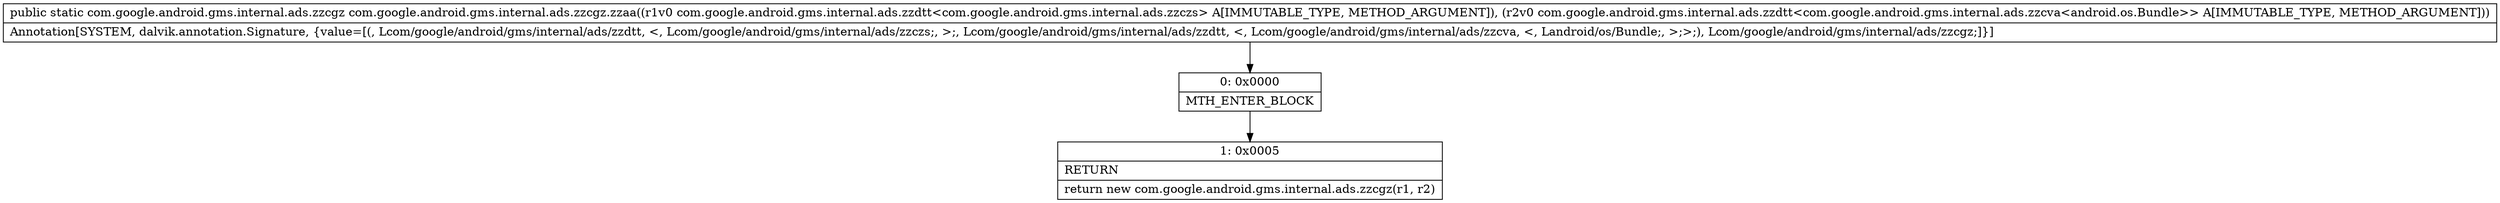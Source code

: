 digraph "CFG forcom.google.android.gms.internal.ads.zzcgz.zzaa(Lcom\/google\/android\/gms\/internal\/ads\/zzdtt;Lcom\/google\/android\/gms\/internal\/ads\/zzdtt;)Lcom\/google\/android\/gms\/internal\/ads\/zzcgz;" {
Node_0 [shape=record,label="{0\:\ 0x0000|MTH_ENTER_BLOCK\l}"];
Node_1 [shape=record,label="{1\:\ 0x0005|RETURN\l|return new com.google.android.gms.internal.ads.zzcgz(r1, r2)\l}"];
MethodNode[shape=record,label="{public static com.google.android.gms.internal.ads.zzcgz com.google.android.gms.internal.ads.zzcgz.zzaa((r1v0 com.google.android.gms.internal.ads.zzdtt\<com.google.android.gms.internal.ads.zzczs\> A[IMMUTABLE_TYPE, METHOD_ARGUMENT]), (r2v0 com.google.android.gms.internal.ads.zzdtt\<com.google.android.gms.internal.ads.zzcva\<android.os.Bundle\>\> A[IMMUTABLE_TYPE, METHOD_ARGUMENT]))  | Annotation[SYSTEM, dalvik.annotation.Signature, \{value=[(, Lcom\/google\/android\/gms\/internal\/ads\/zzdtt, \<, Lcom\/google\/android\/gms\/internal\/ads\/zzczs;, \>;, Lcom\/google\/android\/gms\/internal\/ads\/zzdtt, \<, Lcom\/google\/android\/gms\/internal\/ads\/zzcva, \<, Landroid\/os\/Bundle;, \>;\>;), Lcom\/google\/android\/gms\/internal\/ads\/zzcgz;]\}]\l}"];
MethodNode -> Node_0;
Node_0 -> Node_1;
}

